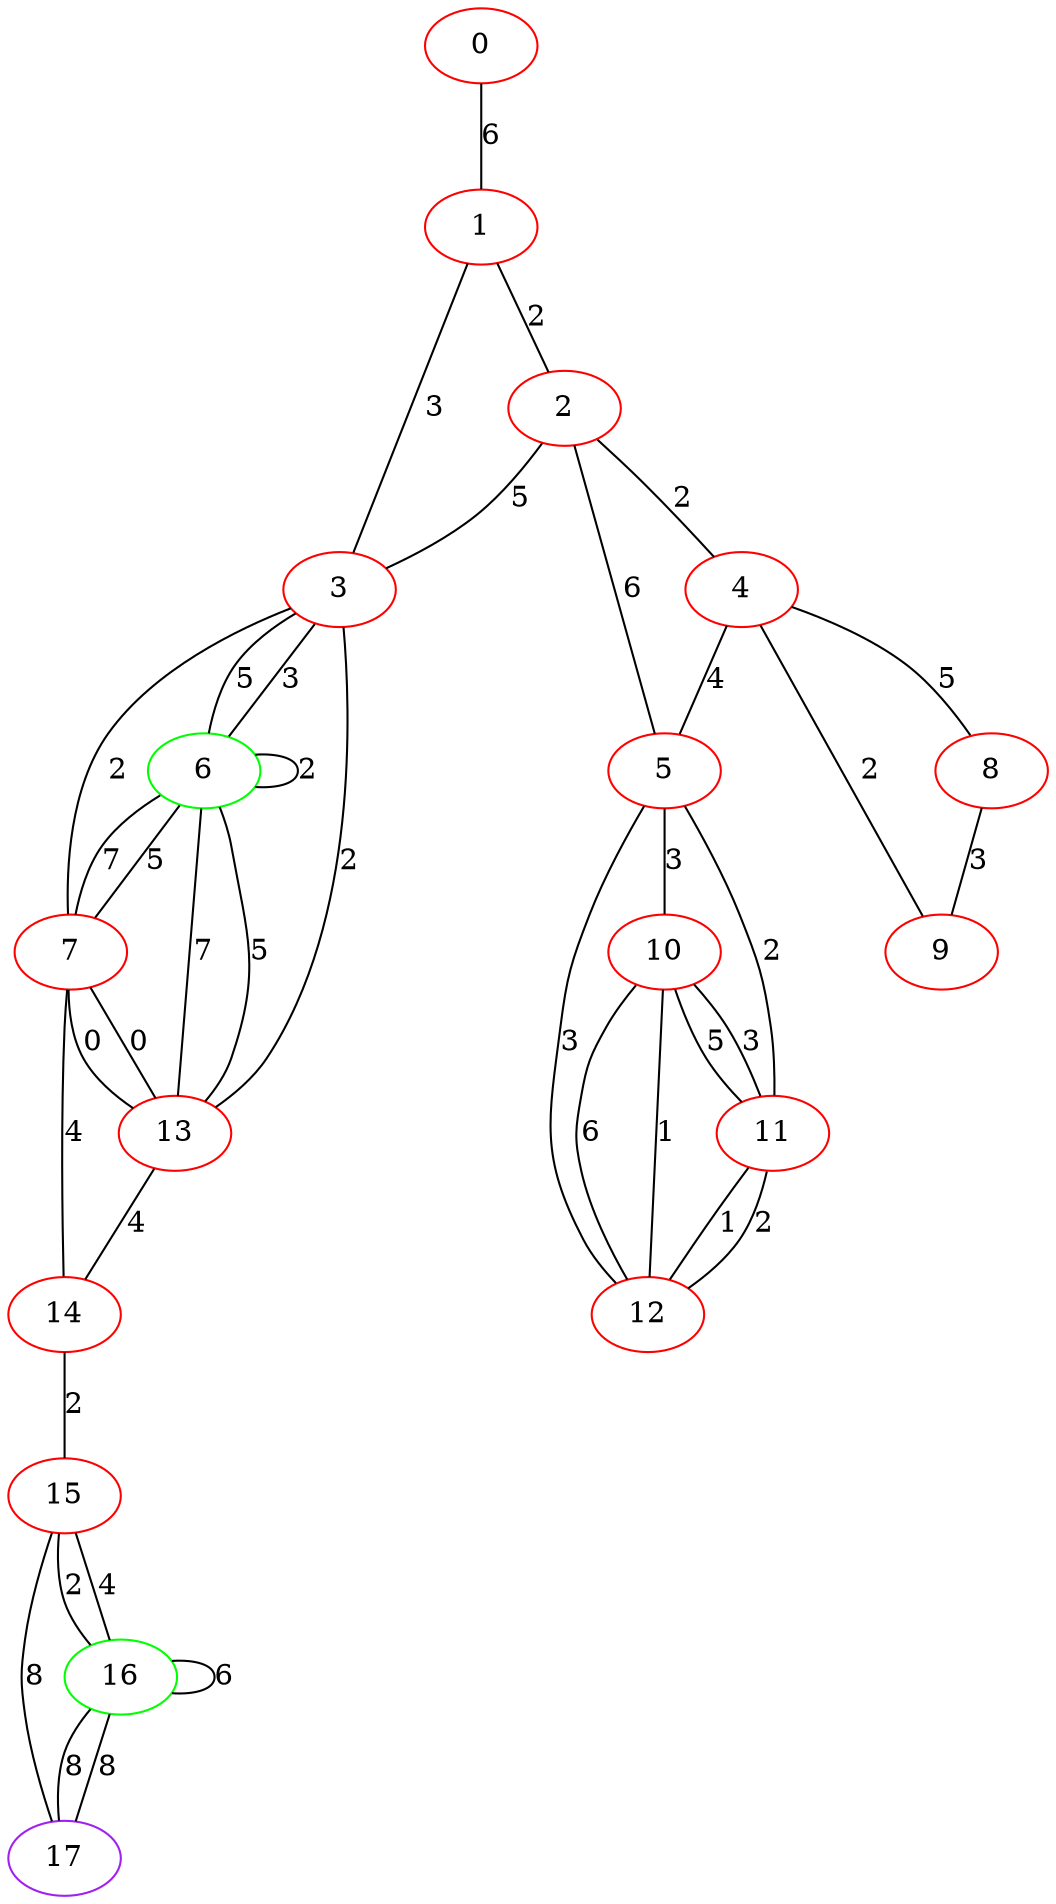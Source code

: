 graph "" {
0 [color=red, weight=1];
1 [color=red, weight=1];
2 [color=red, weight=1];
3 [color=red, weight=1];
4 [color=red, weight=1];
5 [color=red, weight=1];
6 [color=green, weight=2];
7 [color=red, weight=1];
8 [color=red, weight=1];
9 [color=red, weight=1];
10 [color=red, weight=1];
11 [color=red, weight=1];
12 [color=red, weight=1];
13 [color=red, weight=1];
14 [color=red, weight=1];
15 [color=red, weight=1];
16 [color=green, weight=2];
17 [color=purple, weight=4];
0 -- 1  [key=0, label=6];
1 -- 2  [key=0, label=2];
1 -- 3  [key=0, label=3];
2 -- 3  [key=0, label=5];
2 -- 4  [key=0, label=2];
2 -- 5  [key=0, label=6];
3 -- 13  [key=0, label=2];
3 -- 6  [key=0, label=3];
3 -- 6  [key=1, label=5];
3 -- 7  [key=0, label=2];
4 -- 8  [key=0, label=5];
4 -- 9  [key=0, label=2];
4 -- 5  [key=0, label=4];
5 -- 10  [key=0, label=3];
5 -- 11  [key=0, label=2];
5 -- 12  [key=0, label=3];
6 -- 13  [key=0, label=5];
6 -- 13  [key=1, label=7];
6 -- 6  [key=0, label=2];
6 -- 7  [key=0, label=5];
6 -- 7  [key=1, label=7];
7 -- 14  [key=0, label=4];
7 -- 13  [key=0, label=0];
7 -- 13  [key=1, label=0];
8 -- 9  [key=0, label=3];
10 -- 11  [key=0, label=5];
10 -- 11  [key=1, label=3];
10 -- 12  [key=0, label=6];
10 -- 12  [key=1, label=1];
11 -- 12  [key=0, label=1];
11 -- 12  [key=1, label=2];
13 -- 14  [key=0, label=4];
14 -- 15  [key=0, label=2];
15 -- 16  [key=0, label=4];
15 -- 16  [key=1, label=2];
15 -- 17  [key=0, label=8];
16 -- 16  [key=0, label=6];
16 -- 17  [key=0, label=8];
16 -- 17  [key=1, label=8];
}
